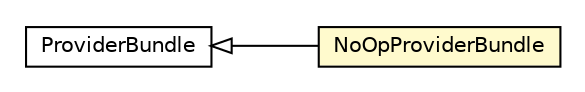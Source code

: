 #!/usr/local/bin/dot
#
# Class diagram 
# Generated by UMLGraph version R5_6-24-gf6e263 (http://www.umlgraph.org/)
#

digraph G {
	edge [fontname="Helvetica",fontsize=10,labelfontname="Helvetica",labelfontsize=10];
	node [fontname="Helvetica",fontsize=10,shape=plaintext];
	nodesep=0.25;
	ranksep=0.5;
	rankdir=LR;
	// com.gwtplatform.common.client.ProviderBundle
	c300404 [label=<<table title="com.gwtplatform.common.client.ProviderBundle" border="0" cellborder="1" cellspacing="0" cellpadding="2" port="p" href="../../../common/client/ProviderBundle.html">
		<tr><td><table border="0" cellspacing="0" cellpadding="1">
<tr><td align="center" balign="center"> ProviderBundle </td></tr>
		</table></td></tr>
		</table>>, URL="../../../common/client/ProviderBundle.html", fontname="Helvetica", fontcolor="black", fontsize=10.0];
	// com.gwtplatform.mvp.client.annotations.ProxyCodeSplitBundle.NoOpProviderBundle
	c300514 [label=<<table title="com.gwtplatform.mvp.client.annotations.ProxyCodeSplitBundle.NoOpProviderBundle" border="0" cellborder="1" cellspacing="0" cellpadding="2" port="p" bgcolor="lemonChiffon" href="./ProxyCodeSplitBundle.NoOpProviderBundle.html">
		<tr><td><table border="0" cellspacing="0" cellpadding="1">
<tr><td align="center" balign="center"> NoOpProviderBundle </td></tr>
		</table></td></tr>
		</table>>, URL="./ProxyCodeSplitBundle.NoOpProviderBundle.html", fontname="Helvetica", fontcolor="black", fontsize=10.0];
	//com.gwtplatform.mvp.client.annotations.ProxyCodeSplitBundle.NoOpProviderBundle extends com.gwtplatform.common.client.ProviderBundle
	c300404:p -> c300514:p [dir=back,arrowtail=empty];
}

